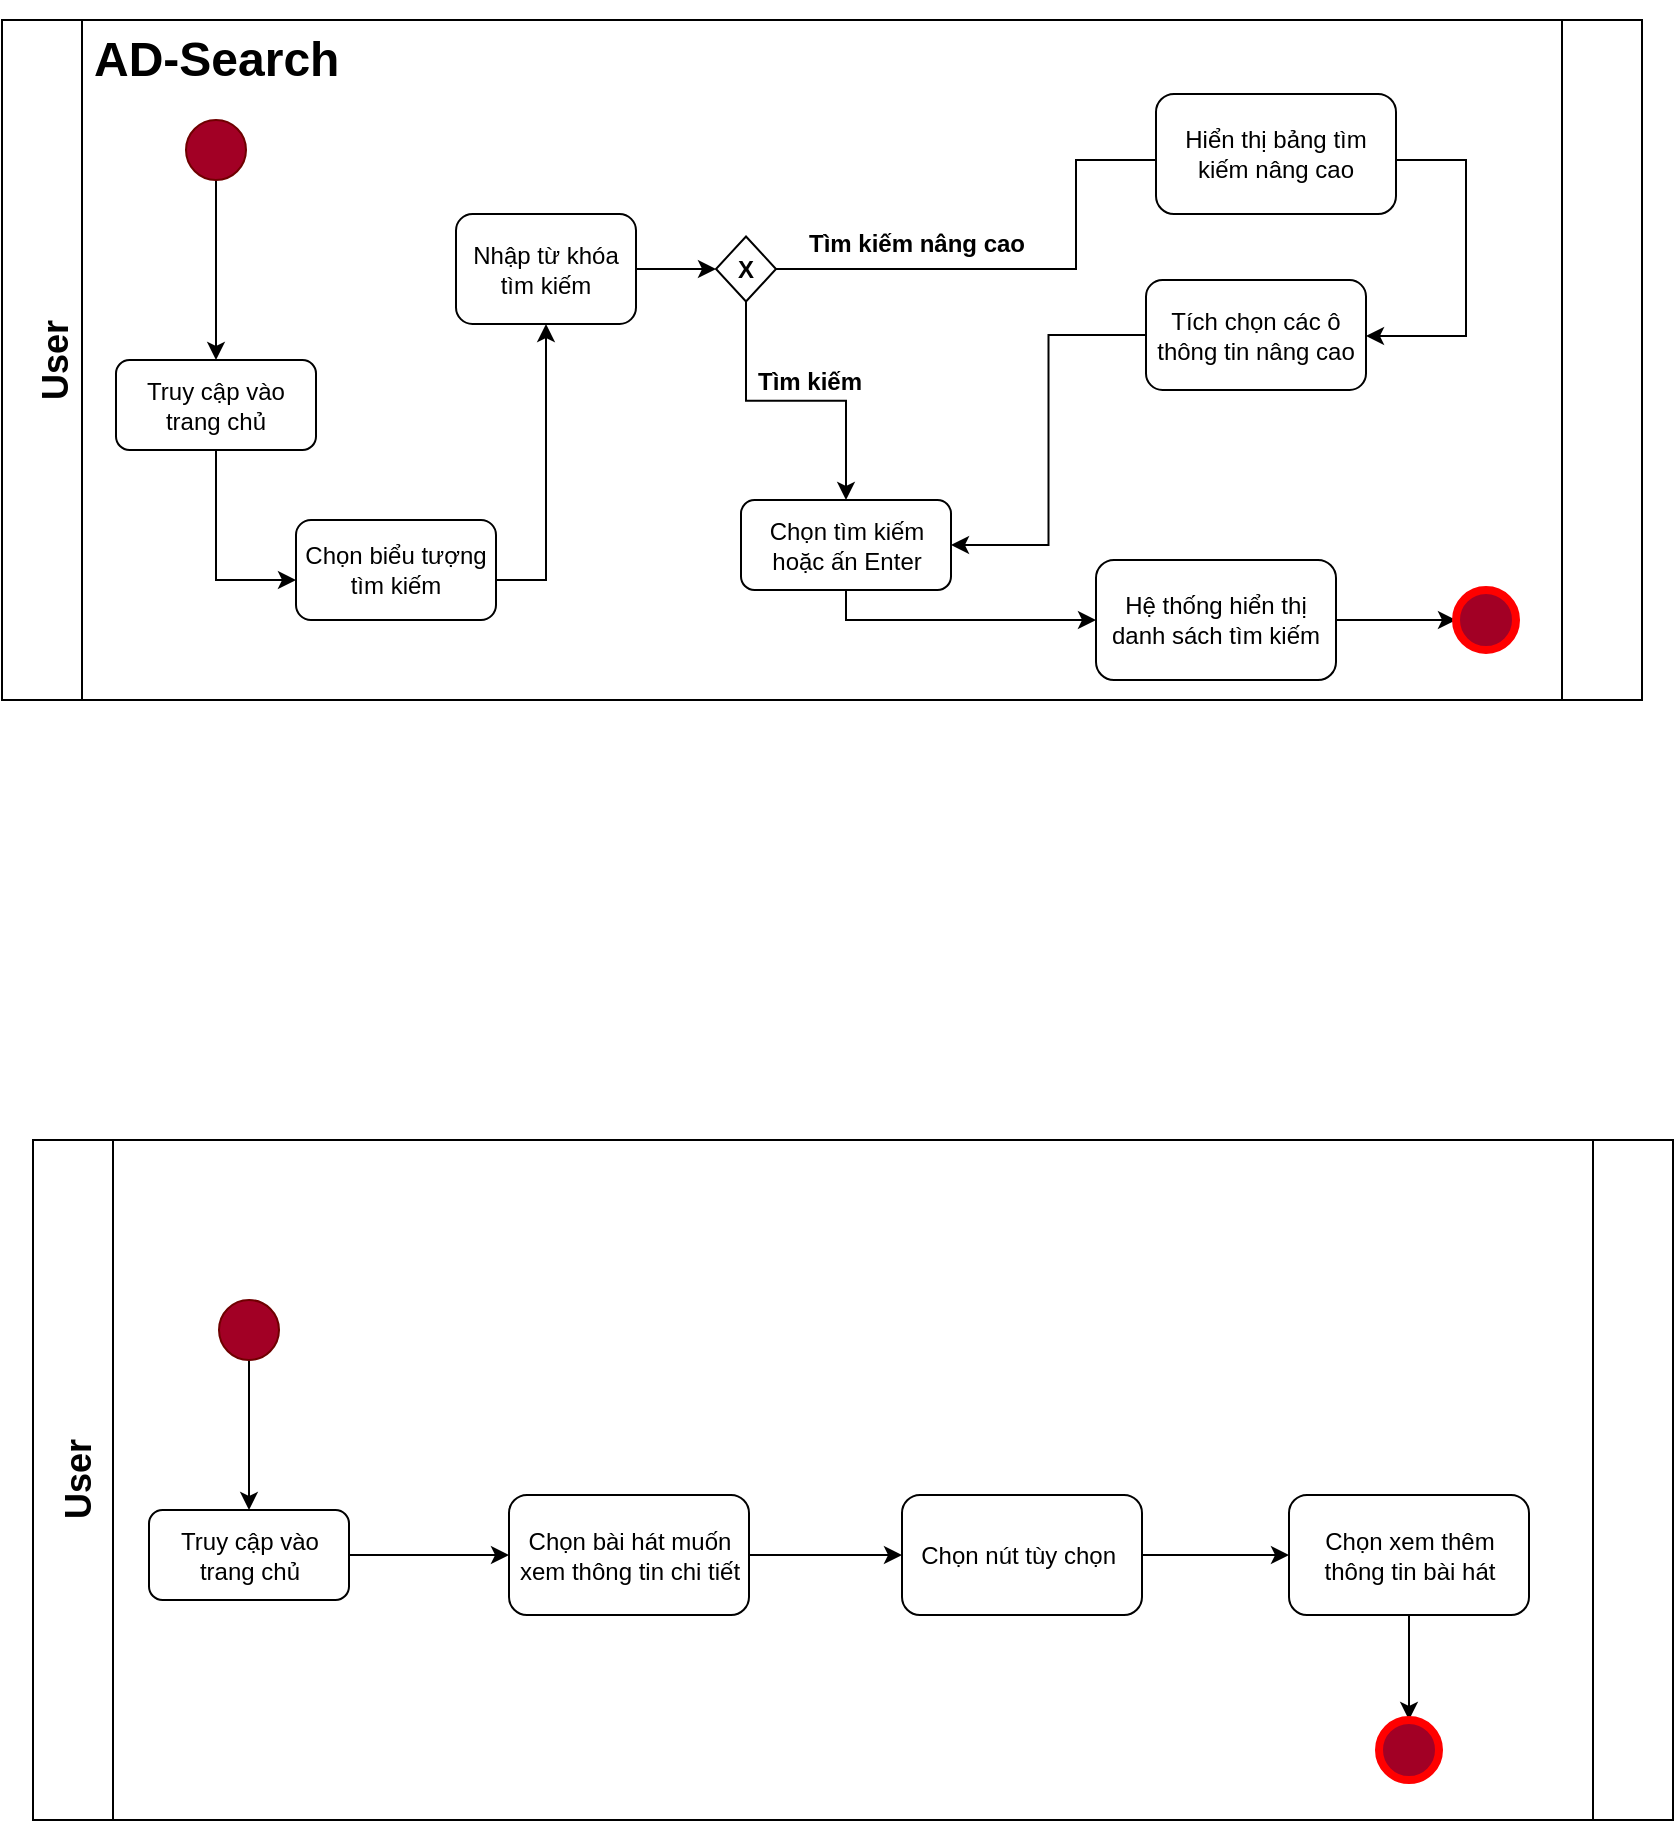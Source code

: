 <mxfile version="20.3.7" type="github">
  <diagram id="P0zaWtpW_9LTJKKf5pEs" name="Trang-1">
    <mxGraphModel dx="964" dy="514" grid="1" gridSize="10" guides="1" tooltips="1" connect="1" arrows="1" fold="1" page="1" pageScale="1" pageWidth="1169" pageHeight="827" background="none" math="0" shadow="0">
      <root>
        <mxCell id="0" />
        <mxCell id="1" parent="0" />
        <mxCell id="5pTlOpsHHp5RIkYjszge-6" value="" style="shape=process;whiteSpace=wrap;html=1;backgroundOutline=1;size=0.049;glass=0;rounded=0;" parent="1" vertex="1">
          <mxGeometry x="198" y="170" width="820" height="340" as="geometry" />
        </mxCell>
        <mxCell id="EvWHr4FJrmh7OVF7d29I-3" style="edgeStyle=orthogonalEdgeStyle;rounded=0;orthogonalLoop=1;jettySize=auto;html=1;exitX=0.5;exitY=1;exitDx=0;exitDy=0;entryX=0.5;entryY=0;entryDx=0;entryDy=0;" parent="1" source="24FCvN0owt_uZhaEgxBJ-12" target="24FCvN0owt_uZhaEgxBJ-9" edge="1">
          <mxGeometry relative="1" as="geometry">
            <mxPoint x="285" y="225" as="sourcePoint" />
            <mxPoint x="305" y="340" as="targetPoint" />
            <Array as="points" />
          </mxGeometry>
        </mxCell>
        <mxCell id="5pTlOpsHHp5RIkYjszge-7" value="&lt;b&gt;User&lt;/b&gt;" style="text;html=1;strokeColor=none;fillColor=none;align=center;verticalAlign=middle;whiteSpace=wrap;rounded=0;rotation=-90;horizontal=1;fontSize=18;" parent="1" vertex="1">
          <mxGeometry x="195" y="325" width="60" height="30" as="geometry" />
        </mxCell>
        <mxCell id="EvWHr4FJrmh7OVF7d29I-7" value="" style="edgeStyle=orthogonalEdgeStyle;rounded=0;orthogonalLoop=1;jettySize=auto;html=1;exitX=0.5;exitY=1;exitDx=0;exitDy=0;entryX=0;entryY=0.5;entryDx=0;entryDy=0;" parent="1" source="24FCvN0owt_uZhaEgxBJ-9" edge="1">
          <mxGeometry relative="1" as="geometry">
            <mxPoint x="305" y="380" as="sourcePoint" />
            <mxPoint x="345" y="450" as="targetPoint" />
            <Array as="points">
              <mxPoint x="305" y="450" />
            </Array>
          </mxGeometry>
        </mxCell>
        <mxCell id="EvWHr4FJrmh7OVF7d29I-13" value="" style="edgeStyle=orthogonalEdgeStyle;rounded=0;orthogonalLoop=1;jettySize=auto;html=1;exitX=1;exitY=0.6;exitDx=0;exitDy=0;exitPerimeter=0;entryX=0.5;entryY=1;entryDx=0;entryDy=0;" parent="1" source="24FCvN0owt_uZhaEgxBJ-10" target="24FCvN0owt_uZhaEgxBJ-11" edge="1">
          <mxGeometry relative="1" as="geometry">
            <mxPoint x="445" y="450" as="sourcePoint" />
            <mxPoint x="475" y="325" as="targetPoint" />
          </mxGeometry>
        </mxCell>
        <mxCell id="EvWHr4FJrmh7OVF7d29I-15" value="" style="edgeStyle=orthogonalEdgeStyle;rounded=0;orthogonalLoop=1;jettySize=auto;html=1;entryX=0;entryY=0.5;entryDx=0;entryDy=0;exitX=1;exitY=0.5;exitDx=0;exitDy=0;" parent="1" source="24FCvN0owt_uZhaEgxBJ-11" target="EvWHr4FJrmh7OVF7d29I-14" edge="1">
          <mxGeometry relative="1" as="geometry">
            <mxPoint x="535" y="295" as="sourcePoint" />
          </mxGeometry>
        </mxCell>
        <mxCell id="EvWHr4FJrmh7OVF7d29I-19" value="" style="edgeStyle=orthogonalEdgeStyle;rounded=0;orthogonalLoop=1;jettySize=auto;html=1;" parent="1" source="EvWHr4FJrmh7OVF7d29I-14" target="EvWHr4FJrmh7OVF7d29I-18" edge="1">
          <mxGeometry relative="1" as="geometry" />
        </mxCell>
        <mxCell id="EvWHr4FJrmh7OVF7d29I-14" value="&lt;b&gt;X&lt;/b&gt;" style="rhombus;whiteSpace=wrap;html=1;rounded=0;" parent="1" vertex="1">
          <mxGeometry x="555" y="278.25" width="30" height="32.5" as="geometry" />
        </mxCell>
        <mxCell id="EvWHr4FJrmh7OVF7d29I-22" value="" style="edgeStyle=orthogonalEdgeStyle;rounded=0;orthogonalLoop=1;jettySize=auto;html=1;exitX=1;exitY=0.5;exitDx=0;exitDy=0;" parent="1" source="24FCvN0owt_uZhaEgxBJ-14" target="EvWHr4FJrmh7OVF7d29I-21" edge="1">
          <mxGeometry relative="1" as="geometry">
            <Array as="points">
              <mxPoint x="895" y="240" />
              <mxPoint x="930" y="240" />
              <mxPoint x="930" y="328" />
            </Array>
            <mxPoint x="880" y="240" as="sourcePoint" />
          </mxGeometry>
        </mxCell>
        <mxCell id="24FCvN0owt_uZhaEgxBJ-2" value="" style="edgeStyle=orthogonalEdgeStyle;rounded=0;orthogonalLoop=1;jettySize=auto;html=1;exitX=0.5;exitY=1;exitDx=0;exitDy=0;entryX=0;entryY=0.5;entryDx=0;entryDy=0;" edge="1" parent="1" source="EvWHr4FJrmh7OVF7d29I-18" target="24FCvN0owt_uZhaEgxBJ-1">
          <mxGeometry relative="1" as="geometry">
            <Array as="points">
              <mxPoint x="620" y="470" />
            </Array>
          </mxGeometry>
        </mxCell>
        <mxCell id="EvWHr4FJrmh7OVF7d29I-18" value="Chọn tìm kiếm hoặc ấn Enter" style="whiteSpace=wrap;html=1;rounded=1;" parent="1" vertex="1">
          <mxGeometry x="567.5" y="410" width="105" height="45" as="geometry" />
        </mxCell>
        <mxCell id="EvWHr4FJrmh7OVF7d29I-23" style="edgeStyle=orthogonalEdgeStyle;rounded=0;orthogonalLoop=1;jettySize=auto;html=1;entryX=1;entryY=0.5;entryDx=0;entryDy=0;" parent="1" source="EvWHr4FJrmh7OVF7d29I-21" target="EvWHr4FJrmh7OVF7d29I-18" edge="1">
          <mxGeometry relative="1" as="geometry" />
        </mxCell>
        <mxCell id="EvWHr4FJrmh7OVF7d29I-21" value="Tích chọn các ô thông tin nâng cao" style="whiteSpace=wrap;html=1;rounded=1;" parent="1" vertex="1">
          <mxGeometry x="770" y="300" width="110" height="55" as="geometry" />
        </mxCell>
        <mxCell id="EvWHr4FJrmh7OVF7d29I-24" value="&lt;b style=&quot;&quot;&gt;Tìm kiếm nâng cao&lt;/b&gt;" style="text;html=1;strokeColor=none;fillColor=none;align=center;verticalAlign=middle;whiteSpace=wrap;rounded=0;" parent="1" vertex="1">
          <mxGeometry x="590" y="272" width="130.5" height="20" as="geometry" />
        </mxCell>
        <mxCell id="EvWHr4FJrmh7OVF7d29I-25" value="" style="edgeStyle=orthogonalEdgeStyle;rounded=0;orthogonalLoop=1;jettySize=auto;html=1;endArrow=none;entryX=0;entryY=0.5;entryDx=0;entryDy=0;" parent="1" source="EvWHr4FJrmh7OVF7d29I-14" target="24FCvN0owt_uZhaEgxBJ-14" edge="1">
          <mxGeometry relative="1" as="geometry">
            <mxPoint x="715" y="240" as="sourcePoint" />
            <mxPoint x="775" y="240" as="targetPoint" />
            <Array as="points">
              <mxPoint x="735" y="295" />
              <mxPoint x="735" y="240" />
              <mxPoint x="775" y="240" />
            </Array>
          </mxGeometry>
        </mxCell>
        <mxCell id="EvWHr4FJrmh7OVF7d29I-26" value="&lt;b style=&quot;&quot;&gt;Tìm kiếm&lt;/b&gt;" style="text;html=1;strokeColor=none;fillColor=none;align=center;verticalAlign=middle;whiteSpace=wrap;rounded=0;" parent="1" vertex="1">
          <mxGeometry x="571.5" y="340" width="60" height="22" as="geometry" />
        </mxCell>
        <mxCell id="24FCvN0owt_uZhaEgxBJ-16" value="" style="edgeStyle=orthogonalEdgeStyle;rounded=0;orthogonalLoop=1;jettySize=auto;html=1;fontColor=#000000;" edge="1" parent="1" source="24FCvN0owt_uZhaEgxBJ-1" target="24FCvN0owt_uZhaEgxBJ-17">
          <mxGeometry relative="1" as="geometry">
            <mxPoint x="915" y="470" as="targetPoint" />
          </mxGeometry>
        </mxCell>
        <mxCell id="24FCvN0owt_uZhaEgxBJ-1" value="Hệ thống hiển thị danh sách tìm kiếm" style="whiteSpace=wrap;html=1;rounded=1;" vertex="1" parent="1">
          <mxGeometry x="745" y="440" width="120" height="60" as="geometry" />
        </mxCell>
        <mxCell id="24FCvN0owt_uZhaEgxBJ-9" value="Truy cập vào trang chủ" style="rounded=1;whiteSpace=wrap;html=1;" vertex="1" parent="1">
          <mxGeometry x="255" y="340" width="100" height="45" as="geometry" />
        </mxCell>
        <mxCell id="24FCvN0owt_uZhaEgxBJ-10" value="Chọn biểu tượng tìm kiếm" style="rounded=1;whiteSpace=wrap;html=1;" vertex="1" parent="1">
          <mxGeometry x="345" y="420" width="100" height="50" as="geometry" />
        </mxCell>
        <mxCell id="24FCvN0owt_uZhaEgxBJ-11" value="Nhập từ khóa tìm kiếm" style="rounded=1;whiteSpace=wrap;html=1;" vertex="1" parent="1">
          <mxGeometry x="425" y="267" width="90" height="55" as="geometry" />
        </mxCell>
        <mxCell id="24FCvN0owt_uZhaEgxBJ-12" value="" style="ellipse;whiteSpace=wrap;html=1;aspect=fixed;fontColor=#ffffff;fillColor=#a20025;strokeColor=#6F0000;" vertex="1" parent="1">
          <mxGeometry x="290" y="220" width="30" height="30" as="geometry" />
        </mxCell>
        <mxCell id="24FCvN0owt_uZhaEgxBJ-14" value="Hiển thị bảng tìm kiếm nâng cao" style="rounded=1;whiteSpace=wrap;html=1;" vertex="1" parent="1">
          <mxGeometry x="775" y="207" width="120" height="60" as="geometry" />
        </mxCell>
        <mxCell id="24FCvN0owt_uZhaEgxBJ-17" value="" style="ellipse;whiteSpace=wrap;html=1;aspect=fixed;rounded=1;fontColor=#ffffff;fillColor=#a20025;strokeColor=#FF0000;strokeWidth=4;shadow=0;sketch=0;" vertex="1" parent="1">
          <mxGeometry x="925" y="455" width="30" height="30" as="geometry" />
        </mxCell>
        <mxCell id="24FCvN0owt_uZhaEgxBJ-18" value="&lt;h1&gt;AD-Search&lt;/h1&gt;" style="text;html=1;spacing=5;spacingTop=-20;whiteSpace=wrap;overflow=hidden;rounded=0;shadow=0;glass=0;sketch=0;strokeWidth=2;fillColor=none;" vertex="1" parent="1">
          <mxGeometry x="239" y="170" width="136" height="40" as="geometry" />
        </mxCell>
        <mxCell id="24FCvN0owt_uZhaEgxBJ-19" value="" style="shape=process;whiteSpace=wrap;html=1;backgroundOutline=1;size=0.049;glass=0;rounded=0;" vertex="1" parent="1">
          <mxGeometry x="213.5" y="730" width="820" height="340" as="geometry" />
        </mxCell>
        <mxCell id="24FCvN0owt_uZhaEgxBJ-20" value="&lt;b&gt;User&lt;/b&gt;" style="text;html=1;strokeColor=none;fillColor=none;align=center;verticalAlign=middle;whiteSpace=wrap;rounded=0;rotation=-90;horizontal=1;fontSize=18;" vertex="1" parent="1">
          <mxGeometry x="206.5" y="885" width="60" height="30" as="geometry" />
        </mxCell>
        <mxCell id="24FCvN0owt_uZhaEgxBJ-23" style="edgeStyle=orthogonalEdgeStyle;rounded=0;orthogonalLoop=1;jettySize=auto;html=1;entryX=0.5;entryY=0;entryDx=0;entryDy=0;fontSize=18;fontColor=#000000;" edge="1" parent="1" source="24FCvN0owt_uZhaEgxBJ-21" target="24FCvN0owt_uZhaEgxBJ-22">
          <mxGeometry relative="1" as="geometry" />
        </mxCell>
        <mxCell id="24FCvN0owt_uZhaEgxBJ-21" value="" style="ellipse;whiteSpace=wrap;html=1;aspect=fixed;fontColor=#ffffff;fillColor=#a20025;strokeColor=#6F0000;" vertex="1" parent="1">
          <mxGeometry x="306.5" y="810" width="30" height="30" as="geometry" />
        </mxCell>
        <mxCell id="24FCvN0owt_uZhaEgxBJ-25" value="" style="edgeStyle=orthogonalEdgeStyle;rounded=0;orthogonalLoop=1;jettySize=auto;html=1;fontSize=18;fontColor=#000000;" edge="1" parent="1" source="24FCvN0owt_uZhaEgxBJ-22" target="24FCvN0owt_uZhaEgxBJ-24">
          <mxGeometry relative="1" as="geometry" />
        </mxCell>
        <mxCell id="24FCvN0owt_uZhaEgxBJ-22" value="Truy cập vào trang chủ" style="rounded=1;whiteSpace=wrap;html=1;" vertex="1" parent="1">
          <mxGeometry x="271.5" y="915" width="100" height="45" as="geometry" />
        </mxCell>
        <mxCell id="24FCvN0owt_uZhaEgxBJ-27" value="" style="edgeStyle=orthogonalEdgeStyle;rounded=0;orthogonalLoop=1;jettySize=auto;html=1;fontSize=18;fontColor=#000000;" edge="1" parent="1" source="24FCvN0owt_uZhaEgxBJ-24" target="24FCvN0owt_uZhaEgxBJ-26">
          <mxGeometry relative="1" as="geometry" />
        </mxCell>
        <mxCell id="24FCvN0owt_uZhaEgxBJ-24" value="Chọn bài hát muốn xem thông tin chi tiết" style="whiteSpace=wrap;html=1;rounded=1;" vertex="1" parent="1">
          <mxGeometry x="451.5" y="907.5" width="120" height="60" as="geometry" />
        </mxCell>
        <mxCell id="24FCvN0owt_uZhaEgxBJ-29" value="" style="edgeStyle=orthogonalEdgeStyle;rounded=0;orthogonalLoop=1;jettySize=auto;html=1;fontSize=18;fontColor=#000000;" edge="1" parent="1" source="24FCvN0owt_uZhaEgxBJ-26" target="24FCvN0owt_uZhaEgxBJ-28">
          <mxGeometry relative="1" as="geometry" />
        </mxCell>
        <mxCell id="24FCvN0owt_uZhaEgxBJ-26" value="Chọn nút tùy chọn&amp;nbsp;" style="whiteSpace=wrap;html=1;rounded=1;" vertex="1" parent="1">
          <mxGeometry x="648" y="907.5" width="120" height="60" as="geometry" />
        </mxCell>
        <mxCell id="24FCvN0owt_uZhaEgxBJ-31" style="edgeStyle=orthogonalEdgeStyle;rounded=0;orthogonalLoop=1;jettySize=auto;html=1;entryX=0.5;entryY=0;entryDx=0;entryDy=0;fontSize=18;fontColor=#000000;" edge="1" parent="1" source="24FCvN0owt_uZhaEgxBJ-28" target="24FCvN0owt_uZhaEgxBJ-30">
          <mxGeometry relative="1" as="geometry" />
        </mxCell>
        <mxCell id="24FCvN0owt_uZhaEgxBJ-28" value="Chọn xem thêm thông tin bài hát" style="whiteSpace=wrap;html=1;rounded=1;" vertex="1" parent="1">
          <mxGeometry x="841.5" y="907.5" width="120" height="60" as="geometry" />
        </mxCell>
        <mxCell id="24FCvN0owt_uZhaEgxBJ-30" value="" style="ellipse;whiteSpace=wrap;html=1;aspect=fixed;rounded=1;fontColor=#ffffff;fillColor=#a20025;strokeColor=#FF0000;strokeWidth=4;shadow=0;sketch=0;" vertex="1" parent="1">
          <mxGeometry x="886.5" y="1020" width="30" height="30" as="geometry" />
        </mxCell>
      </root>
    </mxGraphModel>
  </diagram>
</mxfile>
